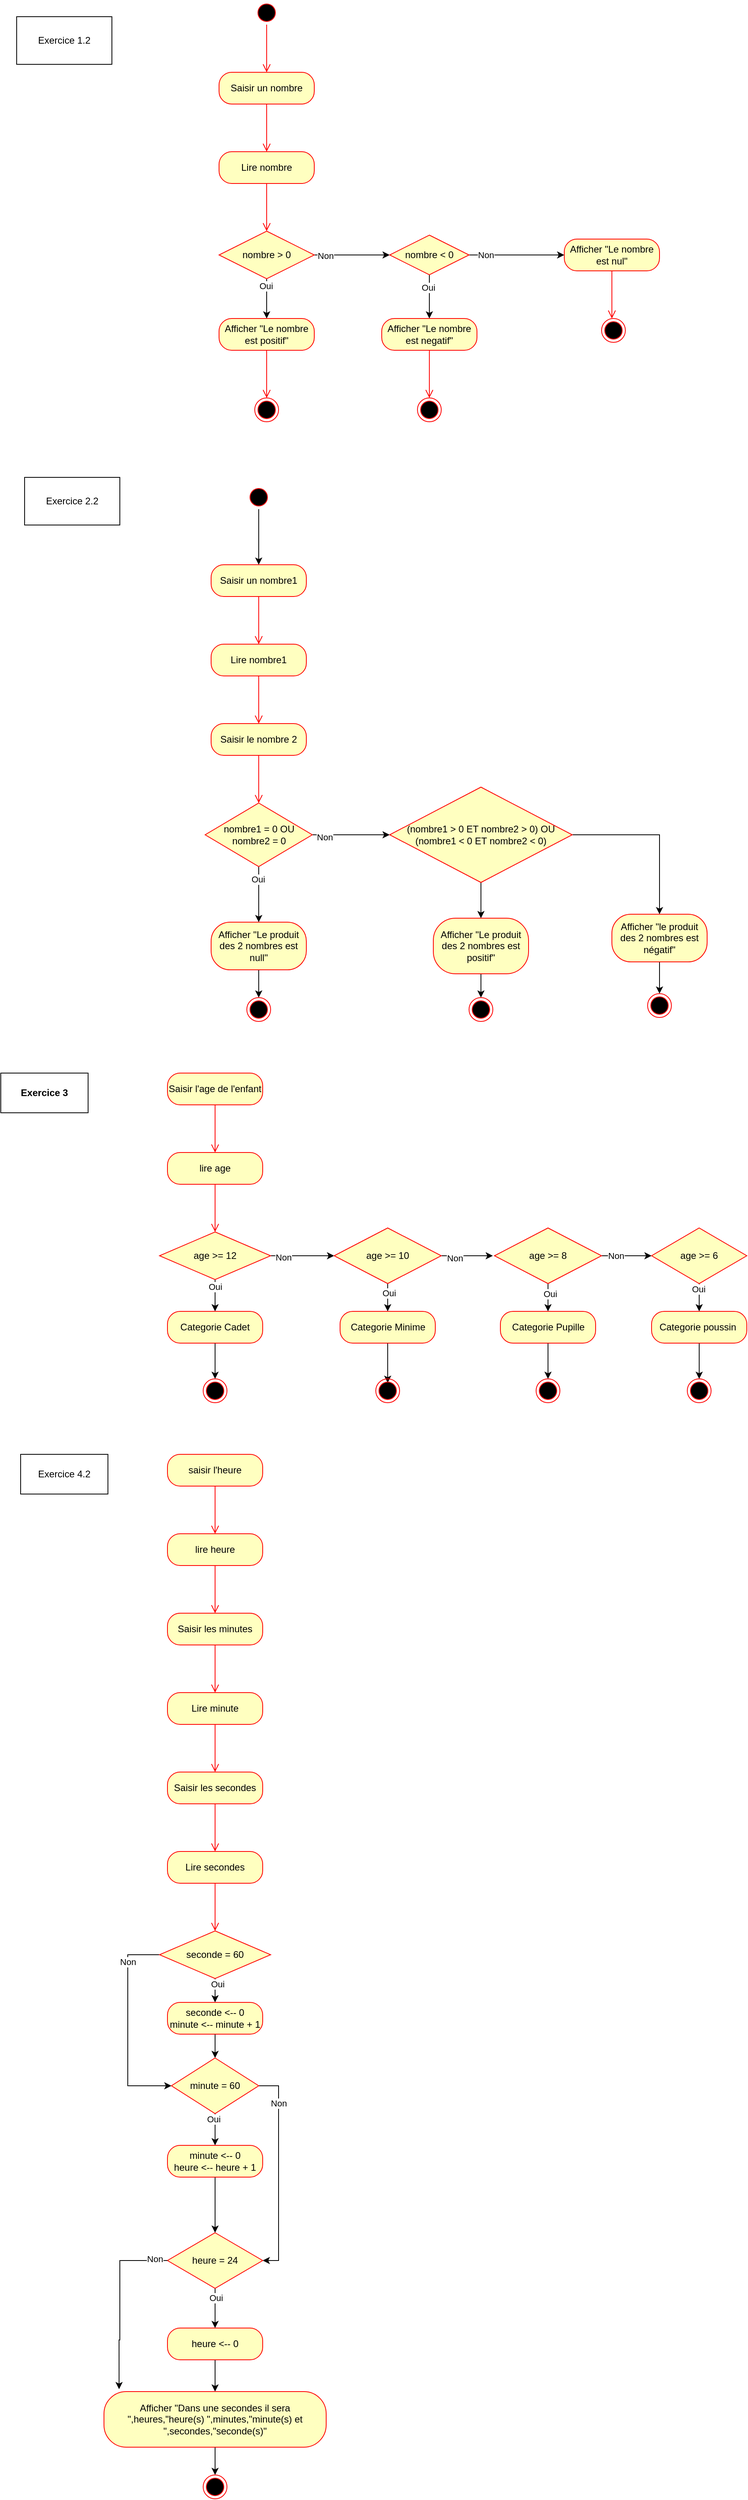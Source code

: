 <mxfile version="22.1.2" type="device">
  <diagram name="Page-1" id="cmIFybcvpCa8YApIotDS">
    <mxGraphModel dx="712" dy="835" grid="1" gridSize="10" guides="1" tooltips="1" connect="1" arrows="1" fold="1" page="1" pageScale="1" pageWidth="827" pageHeight="1169" math="0" shadow="0">
      <root>
        <mxCell id="0" />
        <mxCell id="1" parent="0" />
        <mxCell id="ajDw7NVQ6zXEcZbBWGFU-1" value="" style="ellipse;html=1;shape=startState;fillColor=#000000;strokeColor=#ff0000;" parent="1" vertex="1">
          <mxGeometry x="390" y="50" width="30" height="30" as="geometry" />
        </mxCell>
        <mxCell id="ajDw7NVQ6zXEcZbBWGFU-2" value="" style="edgeStyle=orthogonalEdgeStyle;html=1;verticalAlign=bottom;endArrow=open;endSize=8;strokeColor=#ff0000;rounded=0;" parent="1" source="ajDw7NVQ6zXEcZbBWGFU-1" edge="1">
          <mxGeometry relative="1" as="geometry">
            <mxPoint x="405" y="140" as="targetPoint" />
          </mxGeometry>
        </mxCell>
        <mxCell id="ajDw7NVQ6zXEcZbBWGFU-3" value="Saisir un nombre" style="rounded=1;whiteSpace=wrap;html=1;arcSize=40;fontColor=#000000;fillColor=#ffffc0;strokeColor=#ff0000;" parent="1" vertex="1">
          <mxGeometry x="345" y="140" width="120" height="40" as="geometry" />
        </mxCell>
        <mxCell id="ajDw7NVQ6zXEcZbBWGFU-4" value="" style="edgeStyle=orthogonalEdgeStyle;html=1;verticalAlign=bottom;endArrow=open;endSize=8;strokeColor=#ff0000;rounded=0;" parent="1" source="ajDw7NVQ6zXEcZbBWGFU-3" edge="1">
          <mxGeometry relative="1" as="geometry">
            <mxPoint x="405" y="240" as="targetPoint" />
          </mxGeometry>
        </mxCell>
        <mxCell id="ajDw7NVQ6zXEcZbBWGFU-5" value="Lire nombre" style="rounded=1;whiteSpace=wrap;html=1;arcSize=40;fontColor=#000000;fillColor=#ffffc0;strokeColor=#ff0000;" parent="1" vertex="1">
          <mxGeometry x="345" y="240" width="120" height="40" as="geometry" />
        </mxCell>
        <mxCell id="ajDw7NVQ6zXEcZbBWGFU-6" value="" style="edgeStyle=orthogonalEdgeStyle;html=1;verticalAlign=bottom;endArrow=open;endSize=8;strokeColor=#ff0000;rounded=0;" parent="1" source="ajDw7NVQ6zXEcZbBWGFU-5" edge="1">
          <mxGeometry relative="1" as="geometry">
            <mxPoint x="405" y="340" as="targetPoint" />
          </mxGeometry>
        </mxCell>
        <mxCell id="ajDw7NVQ6zXEcZbBWGFU-10" style="edgeStyle=orthogonalEdgeStyle;rounded=0;orthogonalLoop=1;jettySize=auto;html=1;" parent="1" source="ajDw7NVQ6zXEcZbBWGFU-7" edge="1">
          <mxGeometry relative="1" as="geometry">
            <mxPoint x="405" y="450.0" as="targetPoint" />
          </mxGeometry>
        </mxCell>
        <mxCell id="ajDw7NVQ6zXEcZbBWGFU-11" value="Oui" style="edgeLabel;html=1;align=center;verticalAlign=middle;resizable=0;points=[];" parent="ajDw7NVQ6zXEcZbBWGFU-10" vertex="1" connectable="0">
          <mxGeometry x="-0.643" y="-1" relative="1" as="geometry">
            <mxPoint as="offset" />
          </mxGeometry>
        </mxCell>
        <mxCell id="ajDw7NVQ6zXEcZbBWGFU-15" style="edgeStyle=orthogonalEdgeStyle;rounded=0;orthogonalLoop=1;jettySize=auto;html=1;" parent="1" source="ajDw7NVQ6zXEcZbBWGFU-7" edge="1">
          <mxGeometry relative="1" as="geometry">
            <mxPoint x="560" y="370" as="targetPoint" />
          </mxGeometry>
        </mxCell>
        <mxCell id="ajDw7NVQ6zXEcZbBWGFU-16" value="Non" style="edgeLabel;html=1;align=center;verticalAlign=middle;resizable=0;points=[];" parent="ajDw7NVQ6zXEcZbBWGFU-15" vertex="1" connectable="0">
          <mxGeometry x="-0.715" y="-1" relative="1" as="geometry">
            <mxPoint as="offset" />
          </mxGeometry>
        </mxCell>
        <mxCell id="ajDw7NVQ6zXEcZbBWGFU-7" value="nombre &amp;gt; 0" style="rhombus;whiteSpace=wrap;html=1;fontColor=#000000;fillColor=#ffffc0;strokeColor=#ff0000;" parent="1" vertex="1">
          <mxGeometry x="345" y="340" width="120" height="60" as="geometry" />
        </mxCell>
        <mxCell id="ajDw7NVQ6zXEcZbBWGFU-12" value="Afficher &quot;Le nombre est positif&quot;" style="rounded=1;whiteSpace=wrap;html=1;arcSize=40;fontColor=#000000;fillColor=#ffffc0;strokeColor=#ff0000;" parent="1" vertex="1">
          <mxGeometry x="345" y="450" width="120" height="40" as="geometry" />
        </mxCell>
        <mxCell id="ajDw7NVQ6zXEcZbBWGFU-13" value="" style="edgeStyle=orthogonalEdgeStyle;html=1;verticalAlign=bottom;endArrow=open;endSize=8;strokeColor=#ff0000;rounded=0;" parent="1" source="ajDw7NVQ6zXEcZbBWGFU-12" edge="1">
          <mxGeometry relative="1" as="geometry">
            <mxPoint x="405" y="550" as="targetPoint" />
          </mxGeometry>
        </mxCell>
        <mxCell id="ajDw7NVQ6zXEcZbBWGFU-14" value="" style="ellipse;html=1;shape=endState;fillColor=#000000;strokeColor=#ff0000;" parent="1" vertex="1">
          <mxGeometry x="390" y="550" width="30" height="30" as="geometry" />
        </mxCell>
        <mxCell id="ajDw7NVQ6zXEcZbBWGFU-20" style="edgeStyle=orthogonalEdgeStyle;rounded=0;orthogonalLoop=1;jettySize=auto;html=1;" parent="1" source="ajDw7NVQ6zXEcZbBWGFU-17" edge="1">
          <mxGeometry relative="1" as="geometry">
            <mxPoint x="610" y="450.0" as="targetPoint" />
          </mxGeometry>
        </mxCell>
        <mxCell id="ajDw7NVQ6zXEcZbBWGFU-21" value="Oui&amp;nbsp;" style="edgeLabel;html=1;align=center;verticalAlign=middle;resizable=0;points=[];" parent="ajDw7NVQ6zXEcZbBWGFU-20" vertex="1" connectable="0">
          <mxGeometry x="-0.446" relative="1" as="geometry">
            <mxPoint as="offset" />
          </mxGeometry>
        </mxCell>
        <mxCell id="ajDw7NVQ6zXEcZbBWGFU-25" style="edgeStyle=orthogonalEdgeStyle;rounded=0;orthogonalLoop=1;jettySize=auto;html=1;" parent="1" source="ajDw7NVQ6zXEcZbBWGFU-17" edge="1">
          <mxGeometry relative="1" as="geometry">
            <mxPoint x="780" y="370.0" as="targetPoint" />
          </mxGeometry>
        </mxCell>
        <mxCell id="ajDw7NVQ6zXEcZbBWGFU-26" value="Non" style="edgeLabel;html=1;align=center;verticalAlign=middle;resizable=0;points=[];" parent="ajDw7NVQ6zXEcZbBWGFU-25" vertex="1" connectable="0">
          <mxGeometry x="-0.657" relative="1" as="geometry">
            <mxPoint as="offset" />
          </mxGeometry>
        </mxCell>
        <mxCell id="ajDw7NVQ6zXEcZbBWGFU-17" value="nombre &amp;lt; 0" style="rhombus;whiteSpace=wrap;html=1;fontColor=#000000;fillColor=#ffffc0;strokeColor=#ff0000;" parent="1" vertex="1">
          <mxGeometry x="560" y="345" width="100" height="50" as="geometry" />
        </mxCell>
        <mxCell id="ajDw7NVQ6zXEcZbBWGFU-22" value="Afficher &quot;Le nombre est negatif&quot;" style="rounded=1;whiteSpace=wrap;html=1;arcSize=40;fontColor=#000000;fillColor=#ffffc0;strokeColor=#ff0000;" parent="1" vertex="1">
          <mxGeometry x="550" y="450" width="120" height="40" as="geometry" />
        </mxCell>
        <mxCell id="ajDw7NVQ6zXEcZbBWGFU-23" value="" style="edgeStyle=orthogonalEdgeStyle;html=1;verticalAlign=bottom;endArrow=open;endSize=8;strokeColor=#ff0000;rounded=0;" parent="1" source="ajDw7NVQ6zXEcZbBWGFU-22" edge="1">
          <mxGeometry relative="1" as="geometry">
            <mxPoint x="610" y="550" as="targetPoint" />
          </mxGeometry>
        </mxCell>
        <mxCell id="ajDw7NVQ6zXEcZbBWGFU-24" value="" style="ellipse;html=1;shape=endState;fillColor=#000000;strokeColor=#ff0000;" parent="1" vertex="1">
          <mxGeometry x="595" y="550" width="30" height="30" as="geometry" />
        </mxCell>
        <mxCell id="ajDw7NVQ6zXEcZbBWGFU-27" value="Afficher &quot;Le nombre est nul&quot;" style="rounded=1;whiteSpace=wrap;html=1;arcSize=40;fontColor=#000000;fillColor=#ffffc0;strokeColor=#ff0000;" parent="1" vertex="1">
          <mxGeometry x="780" y="350" width="120" height="40" as="geometry" />
        </mxCell>
        <mxCell id="ajDw7NVQ6zXEcZbBWGFU-28" value="" style="edgeStyle=orthogonalEdgeStyle;html=1;verticalAlign=bottom;endArrow=open;endSize=8;strokeColor=#ff0000;rounded=0;" parent="1" source="ajDw7NVQ6zXEcZbBWGFU-27" edge="1">
          <mxGeometry relative="1" as="geometry">
            <mxPoint x="840" y="450" as="targetPoint" />
          </mxGeometry>
        </mxCell>
        <mxCell id="ajDw7NVQ6zXEcZbBWGFU-29" value="" style="ellipse;html=1;shape=endState;fillColor=#000000;strokeColor=#ff0000;" parent="1" vertex="1">
          <mxGeometry x="827" y="450" width="30" height="30" as="geometry" />
        </mxCell>
        <mxCell id="ErB6ZL6YeuMFfGsubgFn-1" value="Exercice 1.2" style="rounded=0;whiteSpace=wrap;html=1;" vertex="1" parent="1">
          <mxGeometry x="90" y="70" width="120" height="60" as="geometry" />
        </mxCell>
        <mxCell id="ErB6ZL6YeuMFfGsubgFn-2" value="Exercice 2.2" style="rounded=0;whiteSpace=wrap;html=1;" vertex="1" parent="1">
          <mxGeometry x="100" y="650" width="120" height="60" as="geometry" />
        </mxCell>
        <mxCell id="ErB6ZL6YeuMFfGsubgFn-5" style="edgeStyle=orthogonalEdgeStyle;rounded=0;orthogonalLoop=1;jettySize=auto;html=1;" edge="1" parent="1" source="ErB6ZL6YeuMFfGsubgFn-3">
          <mxGeometry relative="1" as="geometry">
            <mxPoint x="395" y="760" as="targetPoint" />
          </mxGeometry>
        </mxCell>
        <mxCell id="ErB6ZL6YeuMFfGsubgFn-3" value="" style="ellipse;html=1;shape=startState;fillColor=#000000;strokeColor=#ff0000;" vertex="1" parent="1">
          <mxGeometry x="380" y="660" width="30" height="30" as="geometry" />
        </mxCell>
        <mxCell id="ErB6ZL6YeuMFfGsubgFn-6" value="Saisir un nombre1" style="rounded=1;whiteSpace=wrap;html=1;arcSize=40;fontColor=#000000;fillColor=#ffffc0;strokeColor=#ff0000;" vertex="1" parent="1">
          <mxGeometry x="335" y="760" width="120" height="40" as="geometry" />
        </mxCell>
        <mxCell id="ErB6ZL6YeuMFfGsubgFn-7" value="" style="edgeStyle=orthogonalEdgeStyle;html=1;verticalAlign=bottom;endArrow=open;endSize=8;strokeColor=#ff0000;rounded=0;" edge="1" source="ErB6ZL6YeuMFfGsubgFn-6" parent="1">
          <mxGeometry relative="1" as="geometry">
            <mxPoint x="395" y="860" as="targetPoint" />
          </mxGeometry>
        </mxCell>
        <mxCell id="ErB6ZL6YeuMFfGsubgFn-8" value="Lire nombre1" style="rounded=1;whiteSpace=wrap;html=1;arcSize=40;fontColor=#000000;fillColor=#ffffc0;strokeColor=#ff0000;" vertex="1" parent="1">
          <mxGeometry x="335" y="860" width="120" height="40" as="geometry" />
        </mxCell>
        <mxCell id="ErB6ZL6YeuMFfGsubgFn-9" value="" style="edgeStyle=orthogonalEdgeStyle;html=1;verticalAlign=bottom;endArrow=open;endSize=8;strokeColor=#ff0000;rounded=0;" edge="1" source="ErB6ZL6YeuMFfGsubgFn-8" parent="1">
          <mxGeometry relative="1" as="geometry">
            <mxPoint x="395" y="960" as="targetPoint" />
          </mxGeometry>
        </mxCell>
        <mxCell id="ErB6ZL6YeuMFfGsubgFn-10" value="Saisir le nombre 2" style="rounded=1;whiteSpace=wrap;html=1;arcSize=40;fontColor=#000000;fillColor=#ffffc0;strokeColor=#ff0000;" vertex="1" parent="1">
          <mxGeometry x="335" y="960" width="120" height="40" as="geometry" />
        </mxCell>
        <mxCell id="ErB6ZL6YeuMFfGsubgFn-11" value="" style="edgeStyle=orthogonalEdgeStyle;html=1;verticalAlign=bottom;endArrow=open;endSize=8;strokeColor=#ff0000;rounded=0;" edge="1" source="ErB6ZL6YeuMFfGsubgFn-10" parent="1">
          <mxGeometry relative="1" as="geometry">
            <mxPoint x="395" y="1060" as="targetPoint" />
          </mxGeometry>
        </mxCell>
        <mxCell id="ErB6ZL6YeuMFfGsubgFn-15" style="edgeStyle=orthogonalEdgeStyle;rounded=0;orthogonalLoop=1;jettySize=auto;html=1;" edge="1" parent="1" source="ErB6ZL6YeuMFfGsubgFn-12" target="ErB6ZL6YeuMFfGsubgFn-16">
          <mxGeometry relative="1" as="geometry">
            <mxPoint x="395" y="1230" as="targetPoint" />
          </mxGeometry>
        </mxCell>
        <mxCell id="ErB6ZL6YeuMFfGsubgFn-19" value="Oui" style="edgeLabel;html=1;align=center;verticalAlign=middle;resizable=0;points=[];" vertex="1" connectable="0" parent="ErB6ZL6YeuMFfGsubgFn-15">
          <mxGeometry x="-0.543" y="-1" relative="1" as="geometry">
            <mxPoint as="offset" />
          </mxGeometry>
        </mxCell>
        <mxCell id="ErB6ZL6YeuMFfGsubgFn-20" style="edgeStyle=orthogonalEdgeStyle;rounded=0;orthogonalLoop=1;jettySize=auto;html=1;" edge="1" parent="1" source="ErB6ZL6YeuMFfGsubgFn-12">
          <mxGeometry relative="1" as="geometry">
            <mxPoint x="560" y="1100" as="targetPoint" />
          </mxGeometry>
        </mxCell>
        <mxCell id="ErB6ZL6YeuMFfGsubgFn-21" value="Non" style="edgeLabel;html=1;align=center;verticalAlign=middle;resizable=0;points=[];" vertex="1" connectable="0" parent="ErB6ZL6YeuMFfGsubgFn-20">
          <mxGeometry x="-0.704" y="-3" relative="1" as="geometry">
            <mxPoint x="1" as="offset" />
          </mxGeometry>
        </mxCell>
        <mxCell id="ErB6ZL6YeuMFfGsubgFn-12" value="nombre1 = 0 OU nombre2 = 0" style="rhombus;whiteSpace=wrap;html=1;fontColor=#000000;fillColor=#ffffc0;strokeColor=#ff0000;" vertex="1" parent="1">
          <mxGeometry x="327.5" y="1060" width="135" height="80" as="geometry" />
        </mxCell>
        <mxCell id="ErB6ZL6YeuMFfGsubgFn-17" style="edgeStyle=orthogonalEdgeStyle;rounded=0;orthogonalLoop=1;jettySize=auto;html=1;" edge="1" parent="1" source="ErB6ZL6YeuMFfGsubgFn-16" target="ErB6ZL6YeuMFfGsubgFn-18">
          <mxGeometry relative="1" as="geometry">
            <mxPoint x="395" y="1320" as="targetPoint" />
          </mxGeometry>
        </mxCell>
        <mxCell id="ErB6ZL6YeuMFfGsubgFn-16" value="Afficher &quot;Le produit des 2 nombres est null&quot;" style="rounded=1;whiteSpace=wrap;html=1;arcSize=40;fontColor=#000000;fillColor=#ffffc0;strokeColor=#ff0000;" vertex="1" parent="1">
          <mxGeometry x="335" y="1210" width="120" height="60" as="geometry" />
        </mxCell>
        <mxCell id="ErB6ZL6YeuMFfGsubgFn-18" value="" style="ellipse;html=1;shape=endState;fillColor=#000000;strokeColor=#ff0000;" vertex="1" parent="1">
          <mxGeometry x="380" y="1305" width="30" height="30" as="geometry" />
        </mxCell>
        <mxCell id="ErB6ZL6YeuMFfGsubgFn-25" style="edgeStyle=orthogonalEdgeStyle;rounded=0;orthogonalLoop=1;jettySize=auto;html=1;" edge="1" parent="1" source="ErB6ZL6YeuMFfGsubgFn-22" target="ErB6ZL6YeuMFfGsubgFn-26">
          <mxGeometry relative="1" as="geometry">
            <mxPoint x="675" y="1210" as="targetPoint" />
          </mxGeometry>
        </mxCell>
        <mxCell id="ErB6ZL6YeuMFfGsubgFn-29" style="edgeStyle=orthogonalEdgeStyle;rounded=0;orthogonalLoop=1;jettySize=auto;html=1;" edge="1" parent="1" source="ErB6ZL6YeuMFfGsubgFn-22" target="ErB6ZL6YeuMFfGsubgFn-30">
          <mxGeometry relative="1" as="geometry">
            <mxPoint x="900" y="1210" as="targetPoint" />
          </mxGeometry>
        </mxCell>
        <mxCell id="ErB6ZL6YeuMFfGsubgFn-22" value="(nombre1 &amp;gt; 0 ET nombre2 &amp;gt; 0) OU (nombre1 &amp;lt; 0 ET nombre2 &amp;lt; 0)" style="rhombus;whiteSpace=wrap;html=1;fontColor=#000000;fillColor=#ffffc0;strokeColor=#ff0000;" vertex="1" parent="1">
          <mxGeometry x="560" y="1040" width="230" height="120" as="geometry" />
        </mxCell>
        <mxCell id="ErB6ZL6YeuMFfGsubgFn-27" style="edgeStyle=orthogonalEdgeStyle;rounded=0;orthogonalLoop=1;jettySize=auto;html=1;" edge="1" parent="1" source="ErB6ZL6YeuMFfGsubgFn-26" target="ErB6ZL6YeuMFfGsubgFn-28">
          <mxGeometry relative="1" as="geometry">
            <mxPoint x="675" y="1320" as="targetPoint" />
          </mxGeometry>
        </mxCell>
        <mxCell id="ErB6ZL6YeuMFfGsubgFn-26" value="Afficher &quot;Le produit des 2 nombres est positif&quot;" style="rounded=1;whiteSpace=wrap;html=1;arcSize=40;fontColor=#000000;fillColor=#ffffc0;strokeColor=#ff0000;" vertex="1" parent="1">
          <mxGeometry x="615" y="1205" width="120" height="70" as="geometry" />
        </mxCell>
        <mxCell id="ErB6ZL6YeuMFfGsubgFn-28" value="" style="ellipse;html=1;shape=endState;fillColor=#000000;strokeColor=#ff0000;" vertex="1" parent="1">
          <mxGeometry x="660" y="1305" width="30" height="30" as="geometry" />
        </mxCell>
        <mxCell id="ErB6ZL6YeuMFfGsubgFn-31" style="edgeStyle=orthogonalEdgeStyle;rounded=0;orthogonalLoop=1;jettySize=auto;html=1;" edge="1" parent="1" source="ErB6ZL6YeuMFfGsubgFn-30" target="ErB6ZL6YeuMFfGsubgFn-32">
          <mxGeometry relative="1" as="geometry">
            <mxPoint x="900" y="1300" as="targetPoint" />
          </mxGeometry>
        </mxCell>
        <mxCell id="ErB6ZL6YeuMFfGsubgFn-30" value="Afficher &quot;le produit des 2 nombres est négatif&quot;" style="rounded=1;whiteSpace=wrap;html=1;arcSize=40;fontColor=#000000;fillColor=#ffffc0;strokeColor=#ff0000;" vertex="1" parent="1">
          <mxGeometry x="840" y="1200" width="120" height="60" as="geometry" />
        </mxCell>
        <mxCell id="ErB6ZL6YeuMFfGsubgFn-32" value="" style="ellipse;html=1;shape=endState;fillColor=#000000;strokeColor=#ff0000;" vertex="1" parent="1">
          <mxGeometry x="885" y="1300" width="30" height="30" as="geometry" />
        </mxCell>
        <mxCell id="ErB6ZL6YeuMFfGsubgFn-33" value="&lt;b&gt;Exercice 3&lt;/b&gt;" style="html=1;whiteSpace=wrap;" vertex="1" parent="1">
          <mxGeometry x="70" y="1400" width="110" height="50" as="geometry" />
        </mxCell>
        <mxCell id="ErB6ZL6YeuMFfGsubgFn-34" value="Saisir l&#39;age de l&#39;enfant" style="rounded=1;whiteSpace=wrap;html=1;arcSize=40;fontColor=#000000;fillColor=#ffffc0;strokeColor=#ff0000;" vertex="1" parent="1">
          <mxGeometry x="280" y="1400" width="120" height="40" as="geometry" />
        </mxCell>
        <mxCell id="ErB6ZL6YeuMFfGsubgFn-35" value="" style="edgeStyle=orthogonalEdgeStyle;html=1;verticalAlign=bottom;endArrow=open;endSize=8;strokeColor=#ff0000;rounded=0;" edge="1" source="ErB6ZL6YeuMFfGsubgFn-34" parent="1">
          <mxGeometry relative="1" as="geometry">
            <mxPoint x="340" y="1500" as="targetPoint" />
          </mxGeometry>
        </mxCell>
        <mxCell id="ErB6ZL6YeuMFfGsubgFn-36" value="lire age" style="rounded=1;whiteSpace=wrap;html=1;arcSize=40;fontColor=#000000;fillColor=#ffffc0;strokeColor=#ff0000;" vertex="1" parent="1">
          <mxGeometry x="280" y="1500" width="120" height="40" as="geometry" />
        </mxCell>
        <mxCell id="ErB6ZL6YeuMFfGsubgFn-37" value="" style="edgeStyle=orthogonalEdgeStyle;html=1;verticalAlign=bottom;endArrow=open;endSize=8;strokeColor=#ff0000;rounded=0;" edge="1" source="ErB6ZL6YeuMFfGsubgFn-36" parent="1">
          <mxGeometry relative="1" as="geometry">
            <mxPoint x="340" y="1600" as="targetPoint" />
          </mxGeometry>
        </mxCell>
        <mxCell id="ErB6ZL6YeuMFfGsubgFn-41" style="edgeStyle=orthogonalEdgeStyle;rounded=0;orthogonalLoop=1;jettySize=auto;html=1;" edge="1" parent="1" source="ErB6ZL6YeuMFfGsubgFn-38" target="ErB6ZL6YeuMFfGsubgFn-42">
          <mxGeometry relative="1" as="geometry">
            <mxPoint x="340" y="1720" as="targetPoint" />
          </mxGeometry>
        </mxCell>
        <mxCell id="ErB6ZL6YeuMFfGsubgFn-45" value="Oui" style="edgeLabel;html=1;align=center;verticalAlign=middle;resizable=0;points=[];" vertex="1" connectable="0" parent="ErB6ZL6YeuMFfGsubgFn-41">
          <mxGeometry x="-0.55" relative="1" as="geometry">
            <mxPoint as="offset" />
          </mxGeometry>
        </mxCell>
        <mxCell id="ErB6ZL6YeuMFfGsubgFn-46" style="edgeStyle=orthogonalEdgeStyle;rounded=0;orthogonalLoop=1;jettySize=auto;html=1;" edge="1" parent="1" source="ErB6ZL6YeuMFfGsubgFn-38">
          <mxGeometry relative="1" as="geometry">
            <mxPoint x="490" y="1630" as="targetPoint" />
          </mxGeometry>
        </mxCell>
        <mxCell id="ErB6ZL6YeuMFfGsubgFn-47" value="Non" style="edgeLabel;html=1;align=center;verticalAlign=middle;resizable=0;points=[];" vertex="1" connectable="0" parent="ErB6ZL6YeuMFfGsubgFn-46">
          <mxGeometry x="-0.603" y="-2" relative="1" as="geometry">
            <mxPoint as="offset" />
          </mxGeometry>
        </mxCell>
        <mxCell id="ErB6ZL6YeuMFfGsubgFn-38" value="age &amp;gt;= 12" style="rhombus;whiteSpace=wrap;html=1;fontColor=#000000;fillColor=#ffffc0;strokeColor=#ff0000;" vertex="1" parent="1">
          <mxGeometry x="270" y="1600" width="140" height="60" as="geometry" />
        </mxCell>
        <mxCell id="ErB6ZL6YeuMFfGsubgFn-43" style="edgeStyle=orthogonalEdgeStyle;rounded=0;orthogonalLoop=1;jettySize=auto;html=1;" edge="1" parent="1" source="ErB6ZL6YeuMFfGsubgFn-42" target="ErB6ZL6YeuMFfGsubgFn-44">
          <mxGeometry relative="1" as="geometry">
            <mxPoint x="340" y="1800" as="targetPoint" />
          </mxGeometry>
        </mxCell>
        <mxCell id="ErB6ZL6YeuMFfGsubgFn-42" value="Categorie Cadet" style="rounded=1;whiteSpace=wrap;html=1;arcSize=40;fontColor=#000000;fillColor=#ffffc0;strokeColor=#ff0000;" vertex="1" parent="1">
          <mxGeometry x="280" y="1700" width="120" height="40" as="geometry" />
        </mxCell>
        <mxCell id="ErB6ZL6YeuMFfGsubgFn-44" value="" style="ellipse;html=1;shape=endState;fillColor=#000000;strokeColor=#ff0000;" vertex="1" parent="1">
          <mxGeometry x="325" y="1785" width="30" height="30" as="geometry" />
        </mxCell>
        <mxCell id="ErB6ZL6YeuMFfGsubgFn-51" style="edgeStyle=orthogonalEdgeStyle;rounded=0;orthogonalLoop=1;jettySize=auto;html=1;" edge="1" parent="1" source="ErB6ZL6YeuMFfGsubgFn-48" target="ErB6ZL6YeuMFfGsubgFn-52">
          <mxGeometry relative="1" as="geometry">
            <mxPoint x="557.5" y="1710" as="targetPoint" />
          </mxGeometry>
        </mxCell>
        <mxCell id="ErB6ZL6YeuMFfGsubgFn-58" value="Oui" style="edgeLabel;html=1;align=center;verticalAlign=middle;resizable=0;points=[];" vertex="1" connectable="0" parent="ErB6ZL6YeuMFfGsubgFn-51">
          <mxGeometry x="-0.467" y="1" relative="1" as="geometry">
            <mxPoint as="offset" />
          </mxGeometry>
        </mxCell>
        <mxCell id="ErB6ZL6YeuMFfGsubgFn-59" style="edgeStyle=orthogonalEdgeStyle;rounded=0;orthogonalLoop=1;jettySize=auto;html=1;" edge="1" parent="1" source="ErB6ZL6YeuMFfGsubgFn-48">
          <mxGeometry relative="1" as="geometry">
            <mxPoint x="690" y="1630" as="targetPoint" />
          </mxGeometry>
        </mxCell>
        <mxCell id="ErB6ZL6YeuMFfGsubgFn-60" value="Non" style="edgeLabel;html=1;align=center;verticalAlign=middle;resizable=0;points=[];" vertex="1" connectable="0" parent="ErB6ZL6YeuMFfGsubgFn-59">
          <mxGeometry x="-0.481" y="-3" relative="1" as="geometry">
            <mxPoint as="offset" />
          </mxGeometry>
        </mxCell>
        <mxCell id="ErB6ZL6YeuMFfGsubgFn-48" value="age &amp;gt;= 10" style="rhombus;whiteSpace=wrap;html=1;fontColor=#000000;fillColor=#ffffc0;strokeColor=#ff0000;" vertex="1" parent="1">
          <mxGeometry x="490" y="1595" width="135" height="70" as="geometry" />
        </mxCell>
        <mxCell id="ErB6ZL6YeuMFfGsubgFn-54" style="edgeStyle=orthogonalEdgeStyle;rounded=0;orthogonalLoop=1;jettySize=auto;html=1;" edge="1" parent="1" source="ErB6ZL6YeuMFfGsubgFn-52">
          <mxGeometry relative="1" as="geometry">
            <mxPoint x="557.5" y="1790" as="targetPoint" />
          </mxGeometry>
        </mxCell>
        <mxCell id="ErB6ZL6YeuMFfGsubgFn-52" value="Categorie Minime" style="rounded=1;whiteSpace=wrap;html=1;arcSize=40;fontColor=#000000;fillColor=#ffffc0;strokeColor=#ff0000;" vertex="1" parent="1">
          <mxGeometry x="497.5" y="1700" width="120" height="40" as="geometry" />
        </mxCell>
        <mxCell id="ErB6ZL6YeuMFfGsubgFn-53" value="" style="ellipse;html=1;shape=endState;fillColor=#000000;strokeColor=#ff0000;" vertex="1" parent="1">
          <mxGeometry x="542.5" y="1785" width="30" height="30" as="geometry" />
        </mxCell>
        <mxCell id="ErB6ZL6YeuMFfGsubgFn-61" style="edgeStyle=orthogonalEdgeStyle;rounded=0;orthogonalLoop=1;jettySize=auto;html=1;" edge="1" parent="1" source="ErB6ZL6YeuMFfGsubgFn-55" target="ErB6ZL6YeuMFfGsubgFn-62">
          <mxGeometry relative="1" as="geometry">
            <mxPoint x="759.5" y="1710" as="targetPoint" />
          </mxGeometry>
        </mxCell>
        <mxCell id="ErB6ZL6YeuMFfGsubgFn-69" value="Oui" style="edgeLabel;html=1;align=center;verticalAlign=middle;resizable=0;points=[];" vertex="1" connectable="0" parent="ErB6ZL6YeuMFfGsubgFn-61">
          <mxGeometry x="-0.422" y="2" relative="1" as="geometry">
            <mxPoint as="offset" />
          </mxGeometry>
        </mxCell>
        <mxCell id="ErB6ZL6YeuMFfGsubgFn-68" style="edgeStyle=orthogonalEdgeStyle;rounded=0;orthogonalLoop=1;jettySize=auto;html=1;" edge="1" parent="1" source="ErB6ZL6YeuMFfGsubgFn-55">
          <mxGeometry relative="1" as="geometry">
            <mxPoint x="890" y="1630" as="targetPoint" />
          </mxGeometry>
        </mxCell>
        <mxCell id="ErB6ZL6YeuMFfGsubgFn-70" value="Non" style="edgeLabel;html=1;align=center;verticalAlign=middle;resizable=0;points=[];" vertex="1" connectable="0" parent="ErB6ZL6YeuMFfGsubgFn-68">
          <mxGeometry x="-0.433" relative="1" as="geometry">
            <mxPoint as="offset" />
          </mxGeometry>
        </mxCell>
        <mxCell id="ErB6ZL6YeuMFfGsubgFn-55" value="age &amp;gt;= 8" style="rhombus;whiteSpace=wrap;html=1;fontColor=#000000;fillColor=#ffffc0;strokeColor=#ff0000;" vertex="1" parent="1">
          <mxGeometry x="692" y="1595" width="135" height="70" as="geometry" />
        </mxCell>
        <mxCell id="ErB6ZL6YeuMFfGsubgFn-63" style="edgeStyle=orthogonalEdgeStyle;rounded=0;orthogonalLoop=1;jettySize=auto;html=1;" edge="1" parent="1" source="ErB6ZL6YeuMFfGsubgFn-62" target="ErB6ZL6YeuMFfGsubgFn-64">
          <mxGeometry relative="1" as="geometry">
            <mxPoint x="759.5" y="1790" as="targetPoint" />
          </mxGeometry>
        </mxCell>
        <mxCell id="ErB6ZL6YeuMFfGsubgFn-62" value="Categorie Pupille" style="rounded=1;whiteSpace=wrap;html=1;arcSize=40;fontColor=#000000;fillColor=#ffffc0;strokeColor=#ff0000;" vertex="1" parent="1">
          <mxGeometry x="699.5" y="1700" width="120" height="40" as="geometry" />
        </mxCell>
        <mxCell id="ErB6ZL6YeuMFfGsubgFn-64" value="" style="ellipse;html=1;shape=endState;fillColor=#000000;strokeColor=#ff0000;" vertex="1" parent="1">
          <mxGeometry x="744.5" y="1785" width="30" height="30" as="geometry" />
        </mxCell>
        <mxCell id="ErB6ZL6YeuMFfGsubgFn-71" style="edgeStyle=orthogonalEdgeStyle;rounded=0;orthogonalLoop=1;jettySize=auto;html=1;" edge="1" parent="1" source="ErB6ZL6YeuMFfGsubgFn-65" target="ErB6ZL6YeuMFfGsubgFn-72">
          <mxGeometry relative="1" as="geometry">
            <mxPoint x="950" y="1710" as="targetPoint" />
          </mxGeometry>
        </mxCell>
        <mxCell id="ErB6ZL6YeuMFfGsubgFn-75" value="Oui" style="edgeLabel;html=1;align=center;verticalAlign=middle;resizable=0;points=[];" vertex="1" connectable="0" parent="ErB6ZL6YeuMFfGsubgFn-71">
          <mxGeometry x="-0.689" y="-1" relative="1" as="geometry">
            <mxPoint as="offset" />
          </mxGeometry>
        </mxCell>
        <mxCell id="ErB6ZL6YeuMFfGsubgFn-65" value="age &amp;gt;= 6" style="rhombus;whiteSpace=wrap;html=1;fontColor=#000000;fillColor=#ffffc0;strokeColor=#ff0000;" vertex="1" parent="1">
          <mxGeometry x="890" y="1595" width="120" height="70" as="geometry" />
        </mxCell>
        <mxCell id="ErB6ZL6YeuMFfGsubgFn-73" style="edgeStyle=orthogonalEdgeStyle;rounded=0;orthogonalLoop=1;jettySize=auto;html=1;" edge="1" parent="1" source="ErB6ZL6YeuMFfGsubgFn-72" target="ErB6ZL6YeuMFfGsubgFn-74">
          <mxGeometry relative="1" as="geometry">
            <mxPoint x="950" y="1780" as="targetPoint" />
          </mxGeometry>
        </mxCell>
        <mxCell id="ErB6ZL6YeuMFfGsubgFn-72" value="Categorie poussin&amp;nbsp;" style="rounded=1;whiteSpace=wrap;html=1;arcSize=40;fontColor=#000000;fillColor=#ffffc0;strokeColor=#ff0000;" vertex="1" parent="1">
          <mxGeometry x="890" y="1700" width="120" height="40" as="geometry" />
        </mxCell>
        <mxCell id="ErB6ZL6YeuMFfGsubgFn-74" value="" style="ellipse;html=1;shape=endState;fillColor=#000000;strokeColor=#ff0000;" vertex="1" parent="1">
          <mxGeometry x="935" y="1785" width="30" height="30" as="geometry" />
        </mxCell>
        <mxCell id="ErB6ZL6YeuMFfGsubgFn-76" value="Exercice 4.2" style="html=1;whiteSpace=wrap;" vertex="1" parent="1">
          <mxGeometry x="95" y="1880" width="110" height="50" as="geometry" />
        </mxCell>
        <mxCell id="ErB6ZL6YeuMFfGsubgFn-77" value="saisir l&#39;heure" style="rounded=1;whiteSpace=wrap;html=1;arcSize=40;fontColor=#000000;fillColor=#ffffc0;strokeColor=#ff0000;" vertex="1" parent="1">
          <mxGeometry x="280" y="1880" width="120" height="40" as="geometry" />
        </mxCell>
        <mxCell id="ErB6ZL6YeuMFfGsubgFn-78" value="" style="edgeStyle=orthogonalEdgeStyle;html=1;verticalAlign=bottom;endArrow=open;endSize=8;strokeColor=#ff0000;rounded=0;" edge="1" source="ErB6ZL6YeuMFfGsubgFn-77" parent="1">
          <mxGeometry relative="1" as="geometry">
            <mxPoint x="340" y="1980" as="targetPoint" />
          </mxGeometry>
        </mxCell>
        <mxCell id="ErB6ZL6YeuMFfGsubgFn-79" value="lire heure" style="rounded=1;whiteSpace=wrap;html=1;arcSize=40;fontColor=#000000;fillColor=#ffffc0;strokeColor=#ff0000;" vertex="1" parent="1">
          <mxGeometry x="280" y="1980" width="120" height="40" as="geometry" />
        </mxCell>
        <mxCell id="ErB6ZL6YeuMFfGsubgFn-80" value="" style="edgeStyle=orthogonalEdgeStyle;html=1;verticalAlign=bottom;endArrow=open;endSize=8;strokeColor=#ff0000;rounded=0;" edge="1" source="ErB6ZL6YeuMFfGsubgFn-79" parent="1">
          <mxGeometry relative="1" as="geometry">
            <mxPoint x="340" y="2080" as="targetPoint" />
          </mxGeometry>
        </mxCell>
        <mxCell id="ErB6ZL6YeuMFfGsubgFn-81" value="Saisir les minutes" style="rounded=1;whiteSpace=wrap;html=1;arcSize=40;fontColor=#000000;fillColor=#ffffc0;strokeColor=#ff0000;" vertex="1" parent="1">
          <mxGeometry x="280" y="2080" width="120" height="40" as="geometry" />
        </mxCell>
        <mxCell id="ErB6ZL6YeuMFfGsubgFn-82" value="" style="edgeStyle=orthogonalEdgeStyle;html=1;verticalAlign=bottom;endArrow=open;endSize=8;strokeColor=#ff0000;rounded=0;" edge="1" source="ErB6ZL6YeuMFfGsubgFn-81" parent="1">
          <mxGeometry relative="1" as="geometry">
            <mxPoint x="340" y="2180" as="targetPoint" />
          </mxGeometry>
        </mxCell>
        <mxCell id="ErB6ZL6YeuMFfGsubgFn-83" value="Lire minute" style="rounded=1;whiteSpace=wrap;html=1;arcSize=40;fontColor=#000000;fillColor=#ffffc0;strokeColor=#ff0000;" vertex="1" parent="1">
          <mxGeometry x="280" y="2180" width="120" height="40" as="geometry" />
        </mxCell>
        <mxCell id="ErB6ZL6YeuMFfGsubgFn-84" value="" style="edgeStyle=orthogonalEdgeStyle;html=1;verticalAlign=bottom;endArrow=open;endSize=8;strokeColor=#ff0000;rounded=0;" edge="1" source="ErB6ZL6YeuMFfGsubgFn-83" parent="1">
          <mxGeometry relative="1" as="geometry">
            <mxPoint x="340" y="2280" as="targetPoint" />
          </mxGeometry>
        </mxCell>
        <mxCell id="ErB6ZL6YeuMFfGsubgFn-85" value="Saisir les secondes" style="rounded=1;whiteSpace=wrap;html=1;arcSize=40;fontColor=#000000;fillColor=#ffffc0;strokeColor=#ff0000;" vertex="1" parent="1">
          <mxGeometry x="280" y="2280" width="120" height="40" as="geometry" />
        </mxCell>
        <mxCell id="ErB6ZL6YeuMFfGsubgFn-86" value="" style="edgeStyle=orthogonalEdgeStyle;html=1;verticalAlign=bottom;endArrow=open;endSize=8;strokeColor=#ff0000;rounded=0;" edge="1" source="ErB6ZL6YeuMFfGsubgFn-85" parent="1">
          <mxGeometry relative="1" as="geometry">
            <mxPoint x="340" y="2380" as="targetPoint" />
          </mxGeometry>
        </mxCell>
        <mxCell id="ErB6ZL6YeuMFfGsubgFn-87" value="Lire secondes" style="rounded=1;whiteSpace=wrap;html=1;arcSize=40;fontColor=#000000;fillColor=#ffffc0;strokeColor=#ff0000;" vertex="1" parent="1">
          <mxGeometry x="280" y="2380" width="120" height="40" as="geometry" />
        </mxCell>
        <mxCell id="ErB6ZL6YeuMFfGsubgFn-88" value="" style="edgeStyle=orthogonalEdgeStyle;html=1;verticalAlign=bottom;endArrow=open;endSize=8;strokeColor=#ff0000;rounded=0;" edge="1" source="ErB6ZL6YeuMFfGsubgFn-87" parent="1">
          <mxGeometry relative="1" as="geometry">
            <mxPoint x="340" y="2480" as="targetPoint" />
          </mxGeometry>
        </mxCell>
        <mxCell id="ErB6ZL6YeuMFfGsubgFn-92" style="edgeStyle=orthogonalEdgeStyle;rounded=0;orthogonalLoop=1;jettySize=auto;html=1;" edge="1" parent="1" source="ErB6ZL6YeuMFfGsubgFn-89" target="ErB6ZL6YeuMFfGsubgFn-93">
          <mxGeometry relative="1" as="geometry">
            <mxPoint x="340" y="2590" as="targetPoint" />
          </mxGeometry>
        </mxCell>
        <mxCell id="ErB6ZL6YeuMFfGsubgFn-96" value="Oui" style="edgeLabel;html=1;align=center;verticalAlign=middle;resizable=0;points=[];" vertex="1" connectable="0" parent="ErB6ZL6YeuMFfGsubgFn-92">
          <mxGeometry x="-0.72" y="3" relative="1" as="geometry">
            <mxPoint as="offset" />
          </mxGeometry>
        </mxCell>
        <mxCell id="ErB6ZL6YeuMFfGsubgFn-100" style="edgeStyle=orthogonalEdgeStyle;rounded=0;orthogonalLoop=1;jettySize=auto;html=1;" edge="1" parent="1" source="ErB6ZL6YeuMFfGsubgFn-89" target="ErB6ZL6YeuMFfGsubgFn-95">
          <mxGeometry relative="1" as="geometry">
            <Array as="points">
              <mxPoint x="230" y="2510" />
              <mxPoint x="230" y="2675" />
            </Array>
          </mxGeometry>
        </mxCell>
        <mxCell id="ErB6ZL6YeuMFfGsubgFn-101" value="Non" style="edgeLabel;html=1;align=center;verticalAlign=middle;resizable=0;points=[];" vertex="1" connectable="0" parent="ErB6ZL6YeuMFfGsubgFn-100">
          <mxGeometry x="-0.623" relative="1" as="geometry">
            <mxPoint as="offset" />
          </mxGeometry>
        </mxCell>
        <mxCell id="ErB6ZL6YeuMFfGsubgFn-89" value="seconde = 60" style="rhombus;whiteSpace=wrap;html=1;fontColor=#000000;fillColor=#ffffc0;strokeColor=#ff0000;" vertex="1" parent="1">
          <mxGeometry x="270" y="2480" width="140" height="60" as="geometry" />
        </mxCell>
        <mxCell id="ErB6ZL6YeuMFfGsubgFn-94" style="edgeStyle=orthogonalEdgeStyle;rounded=0;orthogonalLoop=1;jettySize=auto;html=1;" edge="1" parent="1" source="ErB6ZL6YeuMFfGsubgFn-93" target="ErB6ZL6YeuMFfGsubgFn-95">
          <mxGeometry relative="1" as="geometry">
            <mxPoint x="340" y="2660" as="targetPoint" />
          </mxGeometry>
        </mxCell>
        <mxCell id="ErB6ZL6YeuMFfGsubgFn-93" value="seconde &amp;lt;-- 0&lt;br&gt;minute &amp;lt;-- minute + 1" style="rounded=1;whiteSpace=wrap;html=1;arcSize=40;fontColor=#000000;fillColor=#ffffc0;strokeColor=#ff0000;" vertex="1" parent="1">
          <mxGeometry x="280" y="2570" width="120" height="40" as="geometry" />
        </mxCell>
        <mxCell id="ErB6ZL6YeuMFfGsubgFn-97" style="edgeStyle=orthogonalEdgeStyle;rounded=0;orthogonalLoop=1;jettySize=auto;html=1;" edge="1" parent="1" source="ErB6ZL6YeuMFfGsubgFn-95" target="ErB6ZL6YeuMFfGsubgFn-98">
          <mxGeometry relative="1" as="geometry">
            <mxPoint x="340" y="2750" as="targetPoint" />
          </mxGeometry>
        </mxCell>
        <mxCell id="ErB6ZL6YeuMFfGsubgFn-99" value="Oui" style="edgeLabel;html=1;align=center;verticalAlign=middle;resizable=0;points=[];" vertex="1" connectable="0" parent="ErB6ZL6YeuMFfGsubgFn-97">
          <mxGeometry x="-0.65" y="-2" relative="1" as="geometry">
            <mxPoint as="offset" />
          </mxGeometry>
        </mxCell>
        <mxCell id="ErB6ZL6YeuMFfGsubgFn-107" style="edgeStyle=orthogonalEdgeStyle;rounded=0;orthogonalLoop=1;jettySize=auto;html=1;entryX=1;entryY=0.5;entryDx=0;entryDy=0;" edge="1" parent="1" source="ErB6ZL6YeuMFfGsubgFn-95" target="ErB6ZL6YeuMFfGsubgFn-104">
          <mxGeometry relative="1" as="geometry">
            <Array as="points">
              <mxPoint x="420" y="2675" />
              <mxPoint x="420" y="2895" />
            </Array>
          </mxGeometry>
        </mxCell>
        <mxCell id="ErB6ZL6YeuMFfGsubgFn-108" value="Non" style="edgeLabel;html=1;align=center;verticalAlign=middle;resizable=0;points=[];" vertex="1" connectable="0" parent="ErB6ZL6YeuMFfGsubgFn-107">
          <mxGeometry x="-0.645" relative="1" as="geometry">
            <mxPoint as="offset" />
          </mxGeometry>
        </mxCell>
        <mxCell id="ErB6ZL6YeuMFfGsubgFn-95" value="minute = 60" style="rhombus;whiteSpace=wrap;html=1;fontColor=#000000;fillColor=#ffffc0;strokeColor=#ff0000;" vertex="1" parent="1">
          <mxGeometry x="285" y="2640" width="110" height="70" as="geometry" />
        </mxCell>
        <mxCell id="ErB6ZL6YeuMFfGsubgFn-102" style="edgeStyle=orthogonalEdgeStyle;rounded=0;orthogonalLoop=1;jettySize=auto;html=1;" edge="1" parent="1" source="ErB6ZL6YeuMFfGsubgFn-98">
          <mxGeometry relative="1" as="geometry">
            <mxPoint x="340" y="2860" as="targetPoint" />
          </mxGeometry>
        </mxCell>
        <mxCell id="ErB6ZL6YeuMFfGsubgFn-98" value="minute &amp;lt;-- 0&lt;br&gt;heure &amp;lt;-- heure + 1" style="rounded=1;whiteSpace=wrap;html=1;arcSize=40;fontColor=#000000;fillColor=#ffffc0;strokeColor=#ff0000;" vertex="1" parent="1">
          <mxGeometry x="280" y="2750" width="120" height="40" as="geometry" />
        </mxCell>
        <mxCell id="ErB6ZL6YeuMFfGsubgFn-109" style="edgeStyle=orthogonalEdgeStyle;rounded=0;orthogonalLoop=1;jettySize=auto;html=1;" edge="1" parent="1" source="ErB6ZL6YeuMFfGsubgFn-104" target="ErB6ZL6YeuMFfGsubgFn-110">
          <mxGeometry relative="1" as="geometry">
            <mxPoint x="340" y="2970" as="targetPoint" />
          </mxGeometry>
        </mxCell>
        <mxCell id="ErB6ZL6YeuMFfGsubgFn-111" value="Oui" style="edgeLabel;html=1;align=center;verticalAlign=middle;resizable=0;points=[];" vertex="1" connectable="0" parent="ErB6ZL6YeuMFfGsubgFn-109">
          <mxGeometry x="-0.52" y="1" relative="1" as="geometry">
            <mxPoint as="offset" />
          </mxGeometry>
        </mxCell>
        <mxCell id="ErB6ZL6YeuMFfGsubgFn-104" value="heure = 24" style="rhombus;whiteSpace=wrap;html=1;fontColor=#000000;fillColor=#ffffc0;strokeColor=#ff0000;" vertex="1" parent="1">
          <mxGeometry x="280" y="2860" width="120" height="70" as="geometry" />
        </mxCell>
        <mxCell id="ErB6ZL6YeuMFfGsubgFn-112" style="edgeStyle=orthogonalEdgeStyle;rounded=0;orthogonalLoop=1;jettySize=auto;html=1;" edge="1" parent="1" source="ErB6ZL6YeuMFfGsubgFn-110" target="ErB6ZL6YeuMFfGsubgFn-113">
          <mxGeometry relative="1" as="geometry">
            <mxPoint x="340" y="3060" as="targetPoint" />
          </mxGeometry>
        </mxCell>
        <mxCell id="ErB6ZL6YeuMFfGsubgFn-110" value="heure &amp;lt;-- 0" style="rounded=1;whiteSpace=wrap;html=1;arcSize=40;fontColor=#000000;fillColor=#ffffc0;strokeColor=#ff0000;" vertex="1" parent="1">
          <mxGeometry x="280" y="2980" width="120" height="40" as="geometry" />
        </mxCell>
        <mxCell id="ErB6ZL6YeuMFfGsubgFn-116" style="edgeStyle=orthogonalEdgeStyle;rounded=0;orthogonalLoop=1;jettySize=auto;html=1;" edge="1" parent="1" source="ErB6ZL6YeuMFfGsubgFn-113" target="ErB6ZL6YeuMFfGsubgFn-117">
          <mxGeometry relative="1" as="geometry">
            <mxPoint x="340" y="3180" as="targetPoint" />
          </mxGeometry>
        </mxCell>
        <mxCell id="ErB6ZL6YeuMFfGsubgFn-113" value="Afficher &quot;Dans une secondes il sera &quot;,heures,&quot;heure(s) &quot;,minutes,&quot;minute(s) et &quot;,secondes,&quot;seconde(s)&quot;" style="rounded=1;whiteSpace=wrap;html=1;arcSize=40;fontColor=#000000;fillColor=#ffffc0;strokeColor=#ff0000;" vertex="1" parent="1">
          <mxGeometry x="200" y="3060" width="280" height="70" as="geometry" />
        </mxCell>
        <mxCell id="ErB6ZL6YeuMFfGsubgFn-114" style="edgeStyle=orthogonalEdgeStyle;rounded=0;orthogonalLoop=1;jettySize=auto;html=1;entryX=0.068;entryY=-0.043;entryDx=0;entryDy=0;entryPerimeter=0;" edge="1" parent="1" source="ErB6ZL6YeuMFfGsubgFn-104" target="ErB6ZL6YeuMFfGsubgFn-113">
          <mxGeometry relative="1" as="geometry">
            <Array as="points">
              <mxPoint x="220" y="2895" />
              <mxPoint x="220" y="2995" />
              <mxPoint x="219" y="2995" />
            </Array>
          </mxGeometry>
        </mxCell>
        <mxCell id="ErB6ZL6YeuMFfGsubgFn-115" value="Non" style="edgeLabel;html=1;align=center;verticalAlign=middle;resizable=0;points=[];" vertex="1" connectable="0" parent="ErB6ZL6YeuMFfGsubgFn-114">
          <mxGeometry x="-0.857" y="-2" relative="1" as="geometry">
            <mxPoint as="offset" />
          </mxGeometry>
        </mxCell>
        <mxCell id="ErB6ZL6YeuMFfGsubgFn-117" value="" style="ellipse;html=1;shape=endState;fillColor=#000000;strokeColor=#ff0000;" vertex="1" parent="1">
          <mxGeometry x="325" y="3165" width="30" height="30" as="geometry" />
        </mxCell>
      </root>
    </mxGraphModel>
  </diagram>
</mxfile>
